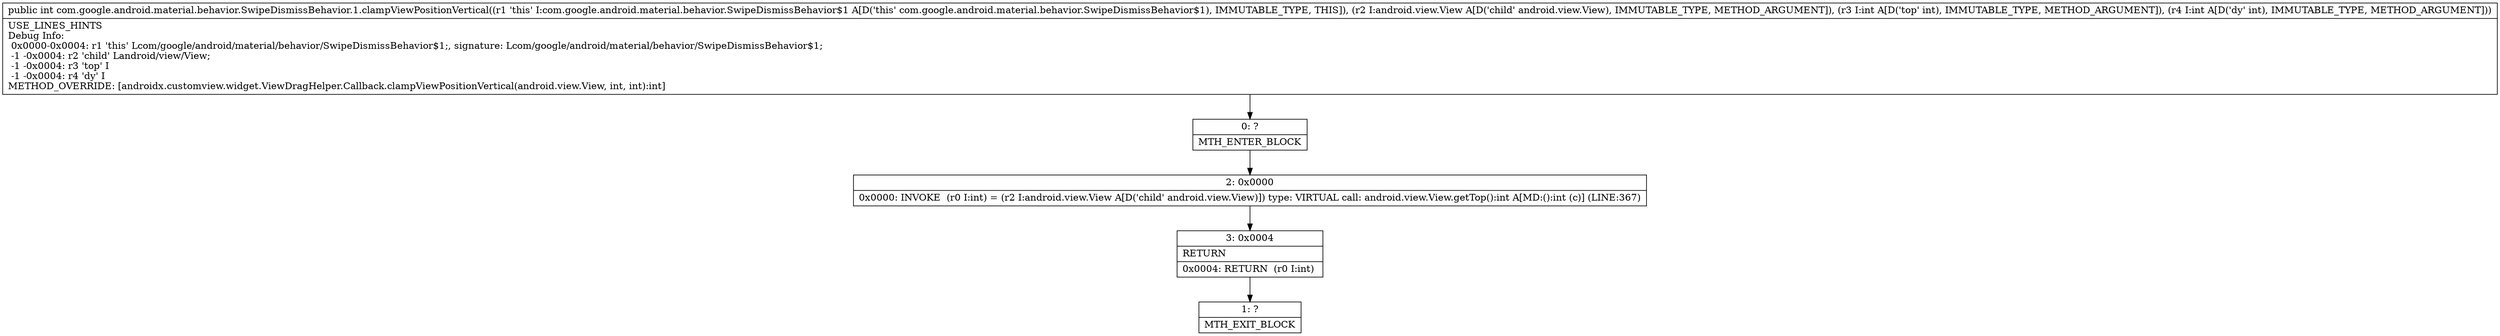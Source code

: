 digraph "CFG forcom.google.android.material.behavior.SwipeDismissBehavior.1.clampViewPositionVertical(Landroid\/view\/View;II)I" {
Node_0 [shape=record,label="{0\:\ ?|MTH_ENTER_BLOCK\l}"];
Node_2 [shape=record,label="{2\:\ 0x0000|0x0000: INVOKE  (r0 I:int) = (r2 I:android.view.View A[D('child' android.view.View)]) type: VIRTUAL call: android.view.View.getTop():int A[MD:():int (c)] (LINE:367)\l}"];
Node_3 [shape=record,label="{3\:\ 0x0004|RETURN\l|0x0004: RETURN  (r0 I:int) \l}"];
Node_1 [shape=record,label="{1\:\ ?|MTH_EXIT_BLOCK\l}"];
MethodNode[shape=record,label="{public int com.google.android.material.behavior.SwipeDismissBehavior.1.clampViewPositionVertical((r1 'this' I:com.google.android.material.behavior.SwipeDismissBehavior$1 A[D('this' com.google.android.material.behavior.SwipeDismissBehavior$1), IMMUTABLE_TYPE, THIS]), (r2 I:android.view.View A[D('child' android.view.View), IMMUTABLE_TYPE, METHOD_ARGUMENT]), (r3 I:int A[D('top' int), IMMUTABLE_TYPE, METHOD_ARGUMENT]), (r4 I:int A[D('dy' int), IMMUTABLE_TYPE, METHOD_ARGUMENT]))  | USE_LINES_HINTS\lDebug Info:\l  0x0000\-0x0004: r1 'this' Lcom\/google\/android\/material\/behavior\/SwipeDismissBehavior$1;, signature: Lcom\/google\/android\/material\/behavior\/SwipeDismissBehavior$1;\l  \-1 \-0x0004: r2 'child' Landroid\/view\/View;\l  \-1 \-0x0004: r3 'top' I\l  \-1 \-0x0004: r4 'dy' I\lMETHOD_OVERRIDE: [androidx.customview.widget.ViewDragHelper.Callback.clampViewPositionVertical(android.view.View, int, int):int]\l}"];
MethodNode -> Node_0;Node_0 -> Node_2;
Node_2 -> Node_3;
Node_3 -> Node_1;
}

